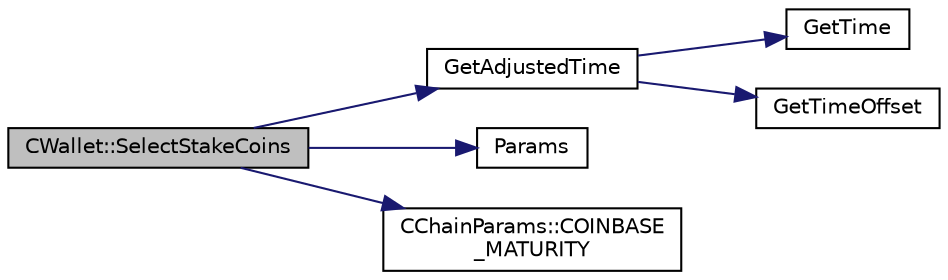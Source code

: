 digraph "CWallet::SelectStakeCoins"
{
  edge [fontname="Helvetica",fontsize="10",labelfontname="Helvetica",labelfontsize="10"];
  node [fontname="Helvetica",fontsize="10",shape=record];
  rankdir="LR";
  Node1291 [label="CWallet::SelectStakeCoins",height=0.2,width=0.4,color="black", fillcolor="grey75", style="filled", fontcolor="black"];
  Node1291 -> Node1292 [color="midnightblue",fontsize="10",style="solid",fontname="Helvetica"];
  Node1292 [label="GetAdjustedTime",height=0.2,width=0.4,color="black", fillcolor="white", style="filled",URL="$timedata_8cpp.html#a09f81b9c7650f898cf3cf305b87547e6"];
  Node1292 -> Node1293 [color="midnightblue",fontsize="10",style="solid",fontname="Helvetica"];
  Node1293 [label="GetTime",height=0.2,width=0.4,color="black", fillcolor="white", style="filled",URL="$utiltime_8cpp.html#a46fac5fba8ba905b5f9acb364f5d8c6f",tooltip="For unit testing. "];
  Node1292 -> Node1294 [color="midnightblue",fontsize="10",style="solid",fontname="Helvetica"];
  Node1294 [label="GetTimeOffset",height=0.2,width=0.4,color="black", fillcolor="white", style="filled",URL="$timedata_8cpp.html#a50ca5344c75631267633f15cfe5e983e",tooltip="\"Never go to sea with two chronometers; take one or three.\" Our three time sources are: ..."];
  Node1291 -> Node1295 [color="midnightblue",fontsize="10",style="solid",fontname="Helvetica"];
  Node1295 [label="Params",height=0.2,width=0.4,color="black", fillcolor="white", style="filled",URL="$chainparams_8cpp.html#ace5c5b706d71a324a417dd2db394fd4a",tooltip="Return the currently selected parameters. "];
  Node1291 -> Node1296 [color="midnightblue",fontsize="10",style="solid",fontname="Helvetica"];
  Node1296 [label="CChainParams::COINBASE\l_MATURITY",height=0.2,width=0.4,color="black", fillcolor="white", style="filled",URL="$class_c_chain_params.html#ab752b3ae1230aaf40b5a2d14d628fab7"];
}
